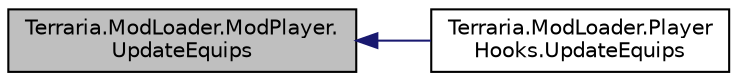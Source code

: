 digraph "Terraria.ModLoader.ModPlayer.UpdateEquips"
{
  edge [fontname="Helvetica",fontsize="10",labelfontname="Helvetica",labelfontsize="10"];
  node [fontname="Helvetica",fontsize="10",shape=record];
  rankdir="LR";
  Node223 [label="Terraria.ModLoader.ModPlayer.\lUpdateEquips",height=0.2,width=0.4,color="black", fillcolor="grey75", style="filled", fontcolor="black"];
  Node223 -> Node224 [dir="back",color="midnightblue",fontsize="10",style="solid",fontname="Helvetica"];
  Node224 [label="Terraria.ModLoader.Player\lHooks.UpdateEquips",height=0.2,width=0.4,color="black", fillcolor="white", style="filled",URL="$class_terraria_1_1_mod_loader_1_1_player_hooks.html#af1cf653d653237307f2703a90ff2ccef"];
}
